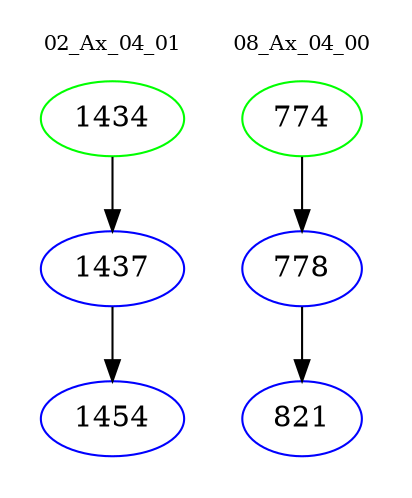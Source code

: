 digraph{
subgraph cluster_0 {
color = white
label = "02_Ax_04_01";
fontsize=10;
T0_1434 [label="1434", color="green"]
T0_1434 -> T0_1437 [color="black"]
T0_1437 [label="1437", color="blue"]
T0_1437 -> T0_1454 [color="black"]
T0_1454 [label="1454", color="blue"]
}
subgraph cluster_1 {
color = white
label = "08_Ax_04_00";
fontsize=10;
T1_774 [label="774", color="green"]
T1_774 -> T1_778 [color="black"]
T1_778 [label="778", color="blue"]
T1_778 -> T1_821 [color="black"]
T1_821 [label="821", color="blue"]
}
}
